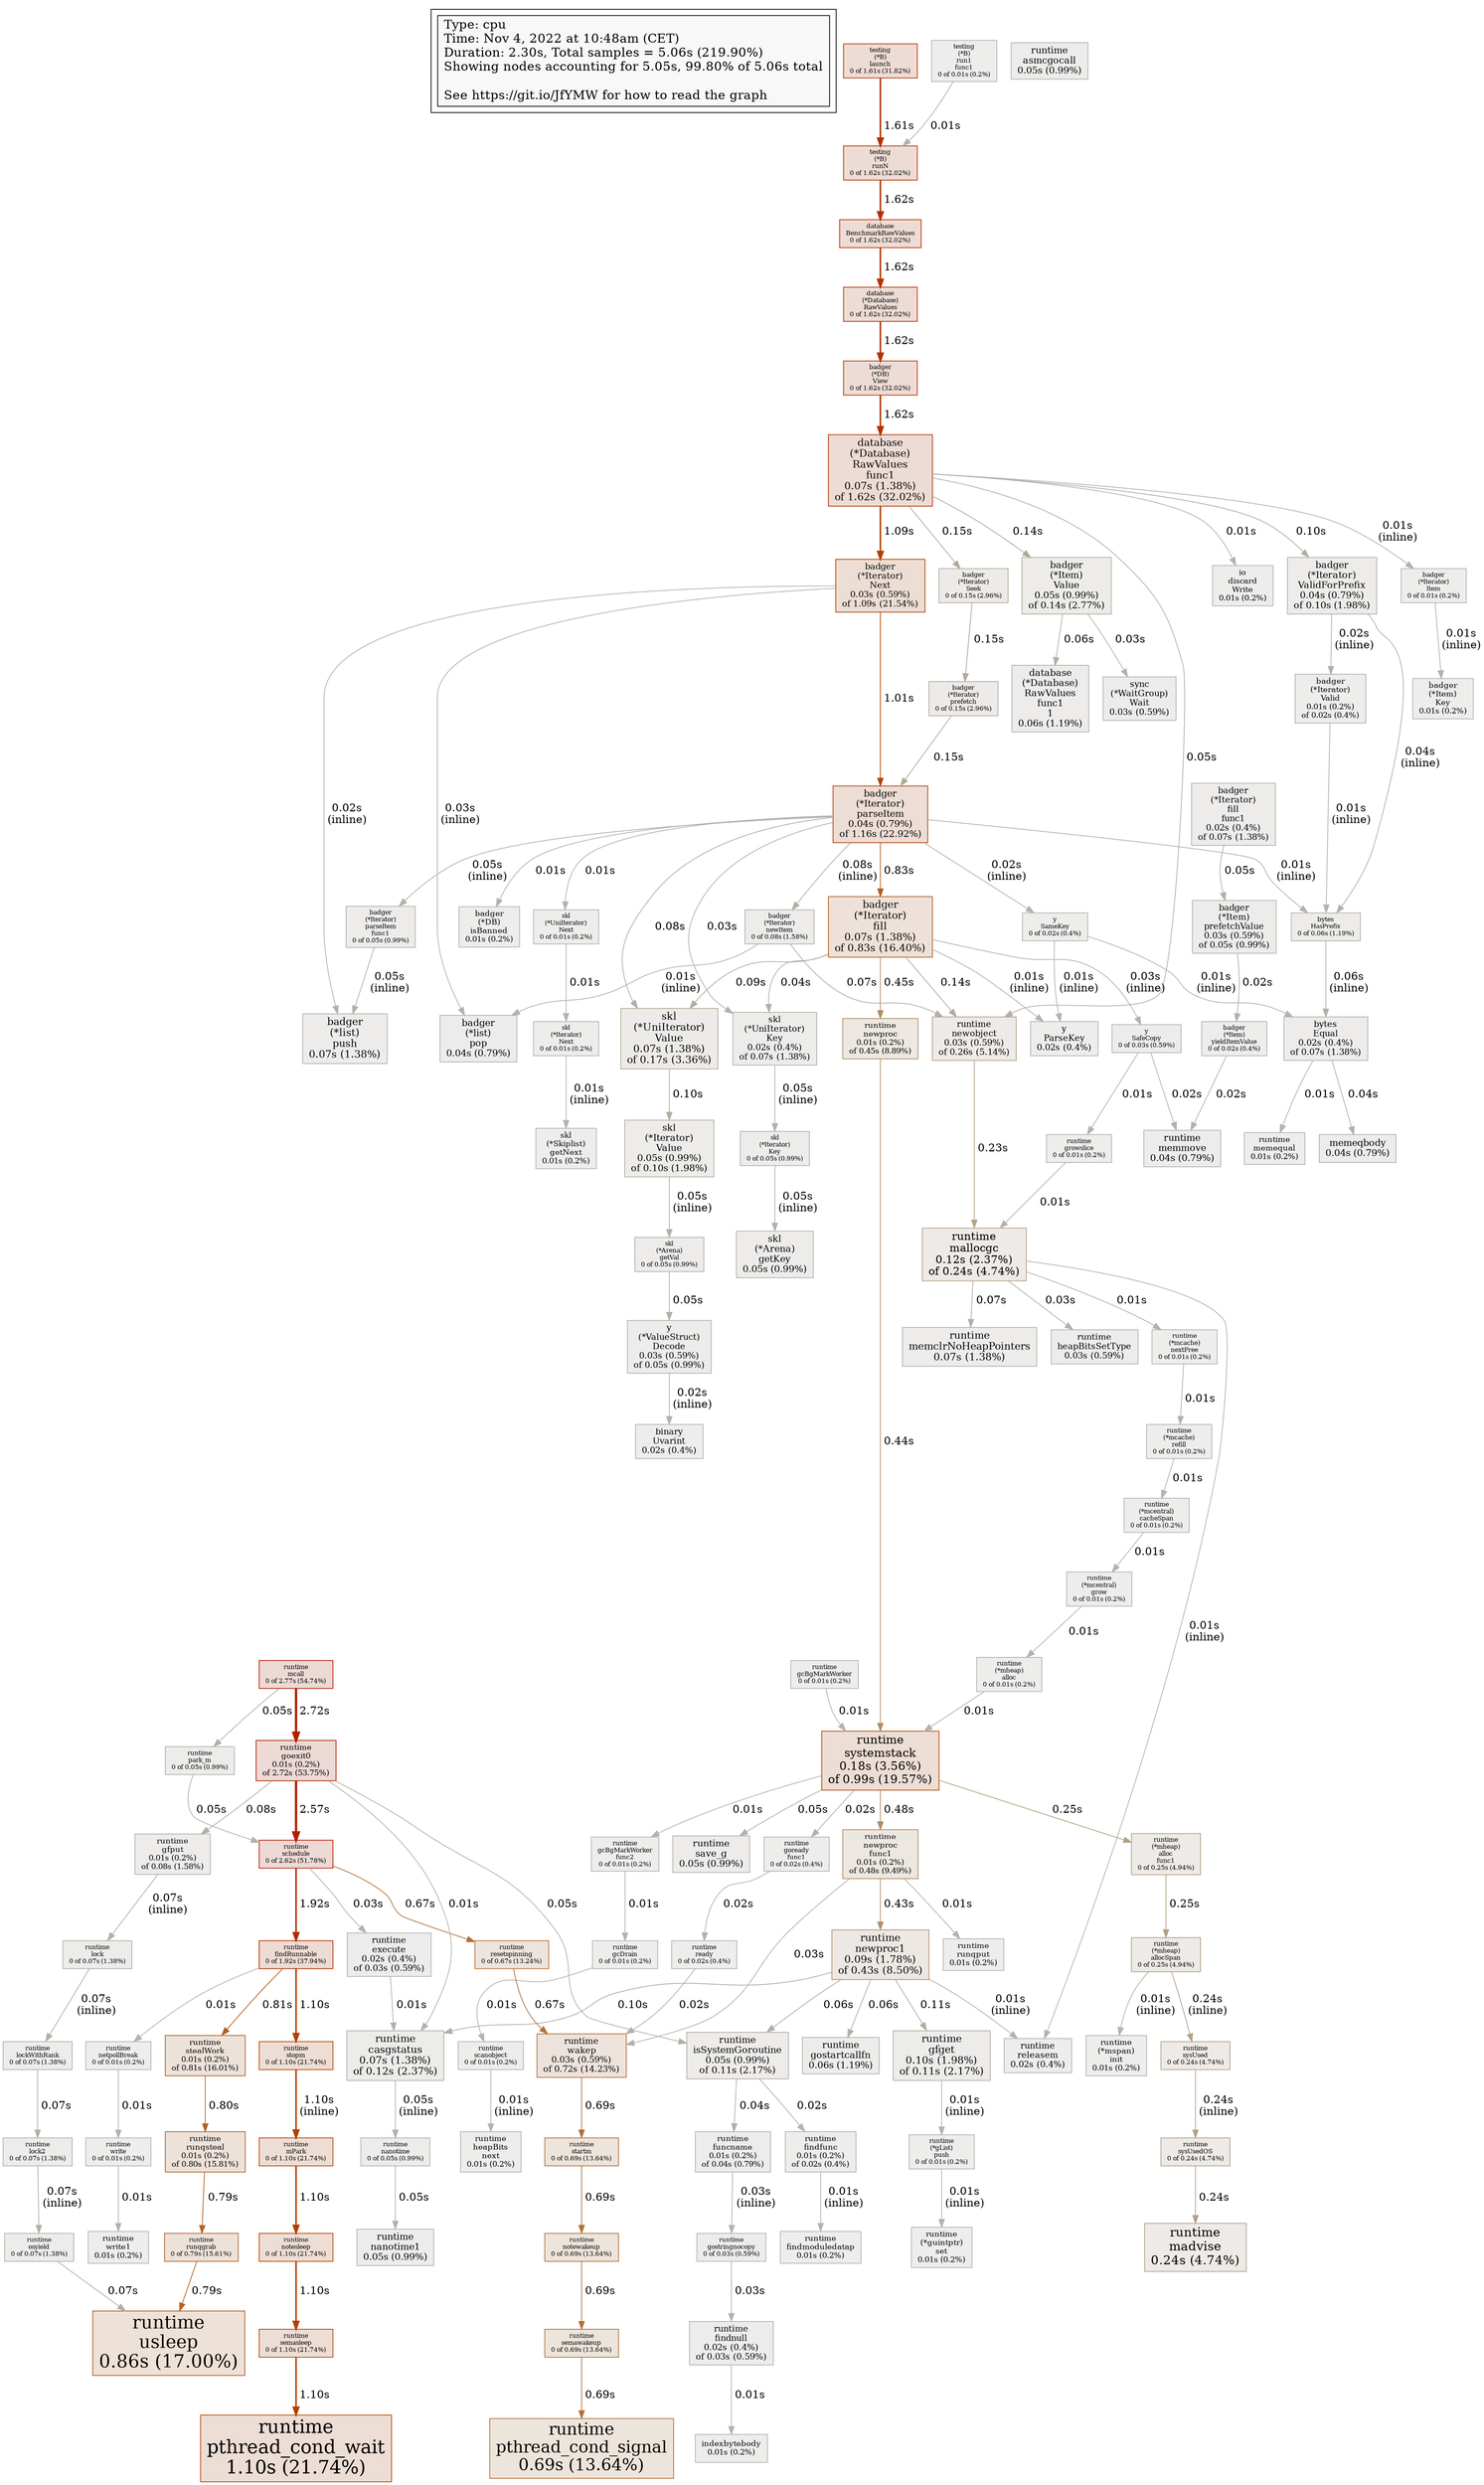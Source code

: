 digraph "unnamed" {
node [style=filled fillcolor="#f8f8f8"]
subgraph cluster_L { "Type: cpu" [shape=box fontsize=16 label="Type: cpu\lTime: Nov 4, 2022 at 10:48am (CET)\lDuration: 2.30s, Total samples = 5.06s (219.90%)\lShowing nodes accounting for 5.05s, 99.80% of 5.06s total\l\lSee https://git.io/JfYMW for how to read the graph\l"] }
N1 [label="runtime\nmcall\n0 of 2.77s (54.74%)" id="node1" fontsize=8 shape=box tooltip="runtime.mcall (2.77s)" color="#b21d00" fillcolor="#edd9d5"]
N2 [label="database\n(*Database)\nRawValues\nfunc1\n0.07s (1.38%)\nof 1.62s (32.02%)" id="node2" fontsize=13 shape=box tooltip="github.com/christophwitzko/flight-booking-service/pkg/database.(*Database).RawValues.func1 (1.62s)" color="#b23300" fillcolor="#eddcd5"]
N3 [label="runtime\nschedule\n0 of 2.62s (51.78%)" id="node3" fontsize=8 shape=box tooltip="runtime.schedule (2.62s)" color="#b21f00" fillcolor="#edd9d5"]
N4 [label="badger\n(*Iterator)\nparseItem\n0.04s (0.79%)\nof 1.16s (22.92%)" id="node4" fontsize=12 shape=box tooltip="github.com/dgraph-io/badger/v3.(*Iterator).parseItem (1.16s)" color="#b23f00" fillcolor="#edddd5"]
N5 [label="runtime\nsystemstack\n0.18s (3.56%)\nof 0.99s (19.57%)" id="node5" fontsize=15 shape=box tooltip="runtime.systemstack (0.99s)" color="#b24703" fillcolor="#edded5"]
N6 [label="runtime\npthread_cond_wait\n1.10s (21.74%)" id="node6" fontsize=24 shape=box tooltip="runtime.pthread_cond_wait (1.10s)" color="#b24100" fillcolor="#edded5"]
N7 [label="runtime\nusleep\n0.86s (17.00%)" id="node7" fontsize=23 shape=box tooltip="runtime.usleep (0.86s)" color="#b2591a" fillcolor="#ede1d8"]
N8 [label="runtime\nfindRunnable\n0 of 1.92s (37.94%)" id="node8" fontsize=8 shape=box tooltip="runtime.findRunnable (1.92s)" color="#b22d00" fillcolor="#eddbd5"]
N9 [label="badger\n(*Iterator)\nfill\n0.07s (1.38%)\nof 0.83s (16.40%)" id="node9" fontsize=13 shape=box tooltip="github.com/dgraph-io/badger/v3.(*Iterator).fill (0.83s)" color="#b25d20" fillcolor="#ede1d9"]
N10 [label="testing\n(*B)\nlaunch\n0 of 1.61s (31.82%)" id="node10" fontsize=8 shape=box tooltip="testing.(*B).launch (1.61s)" color="#b23300" fillcolor="#eddcd5"]
N11 [label="runtime\npthread_cond_signal\n0.69s (13.64%)" id="node11" fontsize=21 shape=box tooltip="runtime.pthread_cond_signal (0.69s)" color="#b26f38" fillcolor="#ede4dc"]
N12 [label="runtime\nnewproc1\n0.09s (1.78%)\nof 0.43s (8.50%)" id="node12" fontsize=13 shape=box tooltip="runtime.newproc1 (0.43s)" color="#b28e66" fillcolor="#ede8e3"]
N13 [label="runtime\ngoexit0\n0.01s (0.2%)\nof 2.72s (53.75%)" id="node13" fontsize=10 shape=box tooltip="runtime.goexit0 (2.72s)" color="#b21e00" fillcolor="#edd9d5"]
N14 [label="runtime\nmallocgc\n0.12s (2.37%)\nof 0.24s (4.74%)" id="node14" fontsize=14 shape=box tooltip="runtime.mallocgc (0.24s)" color="#b2a188" fillcolor="#edeae7"]
N15 [label="badger\n(*Iterator)\nNext\n0.03s (0.59%)\nof 1.09s (21.54%)" id="node15" fontsize=11 shape=box tooltip="github.com/dgraph-io/badger/v3.(*Iterator).Next (1.09s)" color="#b24100" fillcolor="#edded5"]
N16 [label="runtime\nnewobject\n0.03s (0.59%)\nof 0.26s (5.14%)" id="node16" fontsize=11 shape=box tooltip="runtime.newobject (0.26s)" color="#b29f84" fillcolor="#edeae7"]
N17 [label="runtime\nwakep\n0.03s (0.59%)\nof 0.72s (14.23%)" id="node17" fontsize=11 shape=box tooltip="runtime.wakep (0.72s)" color="#b26b33" fillcolor="#ede3dc"]
N18 [label="runtime\nmadvise\n0.24s (4.74%)" id="node18" fontsize=16 shape=box tooltip="runtime.madvise (0.24s)" color="#b2a188" fillcolor="#edeae7"]
N19 [label="skl\n(*UniIterator)\nValue\n0.07s (1.38%)\nof 0.17s (3.36%)" id="node19" fontsize=13 shape=box tooltip="github.com/dgraph-io/badger/v3/skl.(*UniIterator).Value (0.17s)" color="#b2a794" fillcolor="#edebe9"]
N20 [label="runtime\nisSystemGoroutine\n0.05s (0.99%)\nof 0.11s (2.17%)" id="node20" fontsize=12 shape=box tooltip="runtime.isSystemGoroutine (0.11s)" color="#b2ac9f" fillcolor="#edecea"]
N21 [label="runtime\nnewproc\nfunc1\n0.01s (0.2%)\nof 0.48s (9.49%)" id="node21" fontsize=10 shape=box tooltip="runtime.newproc.func1 (0.48s)" color="#b2885d" fillcolor="#ede7e1"]
N22 [label="runtime\ncasgstatus\n0.07s (1.38%)\nof 0.12s (2.37%)" id="node22" fontsize=13 shape=box tooltip="runtime.casgstatus (0.12s)" color="#b2ab9d" fillcolor="#edecea"]
N23 [label="badger\n(*Item)\nValue\n0.05s (0.99%)\nof 0.14s (2.77%)" id="node23" fontsize=12 shape=box tooltip="github.com/dgraph-io/badger/v3.(*Item).Value (0.14s)" color="#b2aa99" fillcolor="#edece9"]
N24 [label="badger\n(*list)\npush\n0.07s (1.38%)" id="node24" fontsize=13 shape=box tooltip="github.com/dgraph-io/badger/v3.(*list).push (0.07s)" color="#b2afa6" fillcolor="#edeceb"]
N25 [label="badger\n(*Iterator)\nValidForPrefix\n0.04s (0.79%)\nof 0.10s (1.98%)" id="node25" fontsize=12 shape=box tooltip="github.com/dgraph-io/badger/v3.(*Iterator).ValidForPrefix (0.10s)" color="#b2ada0" fillcolor="#edecea"]
N26 [label="bytes\nEqual\n0.02s (0.4%)\nof 0.07s (1.38%)" id="node26" fontsize=11 shape=box tooltip="bytes.Equal (0.07s)" color="#b2afa6" fillcolor="#edeceb"]
N27 [label="badger\n(*Iterator)\nfill\nfunc1\n0.02s (0.4%)\nof 0.07s (1.38%)" id="node27" fontsize=11 shape=box tooltip="github.com/dgraph-io/badger/v3.(*Iterator).fill.func1 (0.07s)" color="#b2afa6" fillcolor="#edeceb"]
N28 [label="skl\n(*Iterator)\nValue\n0.05s (0.99%)\nof 0.10s (1.98%)" id="node28" fontsize=12 shape=box tooltip="github.com/dgraph-io/badger/v3/skl.(*Iterator).Value (0.10s)" color="#b2ada0" fillcolor="#edecea"]
N29 [label="runtime\nasmcgocall\n0.05s (0.99%)" id="node29" fontsize=12 shape=box tooltip="runtime.asmcgocall (0.05s)" color="#b2b0a9" fillcolor="#edeceb"]
N30 [label="skl\n(*UniIterator)\nKey\n0.02s (0.4%)\nof 0.07s (1.38%)" id="node30" fontsize=11 shape=box tooltip="github.com/dgraph-io/badger/v3/skl.(*UniIterator).Key (0.07s)" color="#b2afa6" fillcolor="#edeceb"]
N31 [label="runtime\ngfget\n0.10s (1.98%)\nof 0.11s (2.17%)" id="node31" fontsize=13 shape=box tooltip="runtime.gfget (0.11s)" color="#b2ac9f" fillcolor="#edecea"]
N32 [label="runtime\nmemclrNoHeapPointers\n0.07s (1.38%)" id="node32" fontsize=13 shape=box tooltip="runtime.memclrNoHeapPointers (0.07s)" color="#b2afa6" fillcolor="#edeceb"]
N33 [label="database\n(*Database)\nRawValues\nfunc1\n1\n0.06s (1.19%)" id="node33" fontsize=12 shape=box tooltip="github.com/christophwitzko/flight-booking-service/pkg/database.(*Database).RawValues.func1.1 (0.06s)" color="#b2afa7" fillcolor="#edeceb"]
N34 [label="runtime\ngostartcallfn\n0.06s (1.19%)" id="node34" fontsize=12 shape=box tooltip="runtime.gostartcallfn (0.06s)" color="#b2afa7" fillcolor="#edeceb"]
N35 [label="runtime\nmemmove\n0.04s (0.79%)" id="node35" fontsize=12 shape=box tooltip="runtime.memmove (0.04s)" color="#b2b0ab" fillcolor="#edecec"]
N36 [label="badger\n(*list)\npop\n0.04s (0.79%)" id="node36" fontsize=12 shape=box tooltip="github.com/dgraph-io/badger/v3.(*list).pop (0.04s)" color="#b2b0ab" fillcolor="#edecec"]
N37 [label="skl\n(*Arena)\ngetKey\n0.05s (0.99%)" id="node37" fontsize=12 shape=box tooltip="github.com/dgraph-io/badger/v3/skl.(*Arena).getKey (0.05s)" color="#b2b0a9" fillcolor="#edeceb"]
N38 [label="runtime\nnanotime1\n0.05s (0.99%)" id="node38" fontsize=12 shape=box tooltip="runtime.nanotime1 (0.05s)" color="#b2b0a9" fillcolor="#edeceb"]
N39 [label="runtime\nsave_g\n0.05s (0.99%)" id="node39" fontsize=12 shape=box tooltip="runtime.save_g (0.05s)" color="#b2b0a9" fillcolor="#edeceb"]
N40 [label="testing\n(*B)\nrunN\n0 of 1.62s (32.02%)" id="node40" fontsize=8 shape=box tooltip="testing.(*B).runN (1.62s)" color="#b23300" fillcolor="#eddcd5"]
N41 [label="runtime\nstealWork\n0.01s (0.2%)\nof 0.81s (16.01%)" id="node41" fontsize=10 shape=box tooltip="runtime.stealWork (0.81s)" color="#b26023" fillcolor="#ede2da"]
N42 [label="runtime\nrunqsteal\n0.01s (0.2%)\nof 0.80s (15.81%)" id="node42" fontsize=10 shape=box tooltip="runtime.runqsteal (0.80s)" color="#b26125" fillcolor="#ede2da"]
N43 [label="memeqbody\n0.04s (0.79%)" id="node43" fontsize=12 shape=box tooltip="memeqbody (0.04s)" color="#b2b0ab" fillcolor="#edecec"]
N44 [label="runtime\nnewproc\n0.01s (0.2%)\nof 0.45s (8.89%)" id="node44" fontsize=10 shape=box tooltip="runtime.newproc (0.45s)" color="#b28c63" fillcolor="#ede8e2"]
N45 [label="badger\n(*Item)\nprefetchValue\n0.03s (0.59%)\nof 0.05s (0.99%)" id="node45" fontsize=11 shape=box tooltip="github.com/dgraph-io/badger/v3.(*Item).prefetchValue (0.05s)" color="#b2b0a9" fillcolor="#edeceb"]
N46 [label="y\n(*ValueStruct)\nDecode\n0.03s (0.59%)\nof 0.05s (0.99%)" id="node46" fontsize=11 shape=box tooltip="github.com/dgraph-io/badger/v3/y.(*ValueStruct).Decode (0.05s)" color="#b2b0a9" fillcolor="#edeceb"]
N47 [label="bytes\nHasPrefix\n0 of 0.06s (1.19%)" id="node47" fontsize=8 shape=box tooltip="bytes.HasPrefix (0.06s)" color="#b2afa7" fillcolor="#edeceb"]
N48 [label="runtime\n(*mheap)\nallocSpan\n0 of 0.25s (4.94%)" id="node48" fontsize=8 shape=box tooltip="runtime.(*mheap).allocSpan (0.25s)" color="#b2a086" fillcolor="#edeae7"]
N49 [label="y\nParseKey\n0.02s (0.4%)" id="node49" fontsize=11 shape=box tooltip="github.com/dgraph-io/badger/v3/y.ParseKey (0.02s)" color="#b2b1ae" fillcolor="#ededec"]
N50 [label="runtime\nheapBitsSetType\n0.03s (0.59%)" id="node50" fontsize=11 shape=box tooltip="runtime.heapBitsSetType (0.03s)" color="#b2b1ad" fillcolor="#edecec"]
N51 [label="runtime\nreleasem\n0.02s (0.4%)" id="node51" fontsize=11 shape=box tooltip="runtime.releasem (0.02s)" color="#b2b1ae" fillcolor="#ededec"]
N52 [label="sync\n(*WaitGroup)\nWait\n0.03s (0.59%)" id="node52" fontsize=11 shape=box tooltip="sync.(*WaitGroup).Wait (0.03s)" color="#b2b1ad" fillcolor="#edecec"]
N53 [label="runtime\ngfput\n0.01s (0.2%)\nof 0.08s (1.58%)" id="node53" fontsize=10 shape=box tooltip="runtime.gfput (0.08s)" color="#b2aea4" fillcolor="#edeceb"]
N54 [label="runtime\nexecute\n0.02s (0.4%)\nof 0.03s (0.59%)" id="node54" fontsize=11 shape=box tooltip="runtime.execute (0.03s)" color="#b2b1ad" fillcolor="#edecec"]
N55 [label="runtime\nfindnull\n0.02s (0.4%)\nof 0.03s (0.59%)" id="node55" fontsize=11 shape=box tooltip="runtime.findnull (0.03s)" color="#b2b1ad" fillcolor="#edecec"]
N56 [label="badger\n(*Iterator)\nnewItem\n0 of 0.08s (1.58%)" id="node56" fontsize=8 shape=box tooltip="github.com/dgraph-io/badger/v3.(*Iterator).newItem (0.08s)" color="#b2aea4" fillcolor="#edeceb"]
N57 [label="runtime\nfuncname\n0.01s (0.2%)\nof 0.04s (0.79%)" id="node57" fontsize=10 shape=box tooltip="runtime.funcname (0.04s)" color="#b2b0ab" fillcolor="#edecec"]
N58 [label="binary\nUvarint\n0.02s (0.4%)" id="node58" fontsize=11 shape=box tooltip="encoding/binary.Uvarint (0.02s)" color="#b2b1ae" fillcolor="#ededec"]
N59 [label="badger\n(*Iterator)\nValid\n0.01s (0.2%)\nof 0.02s (0.4%)" id="node59" fontsize=10 shape=box tooltip="github.com/dgraph-io/badger/v3.(*Iterator).Valid (0.02s)" color="#b2b1ae" fillcolor="#ededec"]
N60 [label="runtime\nfindfunc\n0.01s (0.2%)\nof 0.02s (0.4%)" id="node60" fontsize=10 shape=box tooltip="runtime.findfunc (0.02s)" color="#b2b1ae" fillcolor="#ededec"]
N61 [label="y\nSafeCopy\n0 of 0.03s (0.59%)" id="node61" fontsize=8 shape=box tooltip="github.com/dgraph-io/badger/v3/y.SafeCopy (0.03s)" color="#b2b1ad" fillcolor="#edecec"]
N62 [label="badger\n(*DB)\nisBanned\n0.01s (0.2%)" id="node62" fontsize=10 shape=box tooltip="github.com/dgraph-io/badger/v3.(*DB).isBanned (0.01s)" color="#b2b2b0" fillcolor="#ededec"]
N63 [label="badger\n(*Item)\nKey\n0.01s (0.2%)" id="node63" fontsize=10 shape=box tooltip="github.com/dgraph-io/badger/v3.(*Item).Key (0.01s)" color="#b2b2b0" fillcolor="#ededec"]
N64 [label="skl\n(*Skiplist)\ngetNext\n0.01s (0.2%)" id="node64" fontsize=10 shape=box tooltip="github.com/dgraph-io/badger/v3/skl.(*Skiplist).getNext (0.01s)" color="#b2b2b0" fillcolor="#ededec"]
N65 [label="y\nSameKey\n0 of 0.02s (0.4%)" id="node65" fontsize=8 shape=box tooltip="github.com/dgraph-io/badger/v3/y.SameKey (0.02s)" color="#b2b1ae" fillcolor="#ededec"]
N66 [label="indexbytebody\n0.01s (0.2%)" id="node66" fontsize=10 shape=box tooltip="indexbytebody (0.01s)" color="#b2b2b0" fillcolor="#ededec"]
N67 [label="io\ndiscard\nWrite\n0.01s (0.2%)" id="node67" fontsize=10 shape=box tooltip="io.discard.Write (0.01s)" color="#b2b2b0" fillcolor="#ededec"]
N68 [label="runtime\n(*guintptr)\nset\n0.01s (0.2%)" id="node68" fontsize=10 shape=box tooltip="runtime.(*guintptr).set (0.01s)" color="#b2b2b0" fillcolor="#ededec"]
N69 [label="runtime\n(*mspan)\ninit\n0.01s (0.2%)" id="node69" fontsize=10 shape=box tooltip="runtime.(*mspan).init (0.01s)" color="#b2b2b0" fillcolor="#ededec"]
N70 [label="runtime\nfindmoduledatap\n0.01s (0.2%)" id="node70" fontsize=10 shape=box tooltip="runtime.findmoduledatap (0.01s)" color="#b2b2b0" fillcolor="#ededec"]
N71 [label="runtime\nheapBits\nnext\n0.01s (0.2%)" id="node71" fontsize=10 shape=box tooltip="runtime.heapBits.next (0.01s)" color="#b2b2b0" fillcolor="#ededec"]
N72 [label="runtime\nmemequal\n0.01s (0.2%)" id="node72" fontsize=10 shape=box tooltip="runtime.memequal (0.01s)" color="#b2b2b0" fillcolor="#ededec"]
N73 [label="runtime\nrunqput\n0.01s (0.2%)" id="node73" fontsize=10 shape=box tooltip="runtime.runqput (0.01s)" color="#b2b2b0" fillcolor="#ededec"]
N74 [label="runtime\nwrite1\n0.01s (0.2%)" id="node74" fontsize=10 shape=box tooltip="runtime.write1 (0.01s)" color="#b2b2b0" fillcolor="#ededec"]
N75 [label="runtime\ngcBgMarkWorker\n0 of 0.01s (0.2%)" id="node75" fontsize=8 shape=box tooltip="runtime.gcBgMarkWorker (0.01s)" color="#b2b2b0" fillcolor="#ededec"]
N76 [label="testing\n(*B)\nrun1\nfunc1\n0 of 0.01s (0.2%)" id="node76" fontsize=8 shape=box tooltip="testing.(*B).run1.func1 (0.01s)" color="#b2b2b0" fillcolor="#ededec"]
N77 [label="database\n(*Database)\nRawValues\n0 of 1.62s (32.02%)" id="node77" fontsize=8 shape=box tooltip="github.com/christophwitzko/flight-booking-service/pkg/database.(*Database).RawValues (1.62s)" color="#b23300" fillcolor="#eddcd5"]
N78 [label="database\nBenchmarkRawValues\n0 of 1.62s (32.02%)" id="node78" fontsize=8 shape=box tooltip="github.com/christophwitzko/flight-booking-service/pkg/database.BenchmarkRawValues (1.62s)" color="#b23300" fillcolor="#eddcd5"]
N79 [label="badger\n(*DB)\nView\n0 of 1.62s (32.02%)" id="node79" fontsize=8 shape=box tooltip="github.com/dgraph-io/badger/v3.(*DB).View (1.62s)" color="#b23300" fillcolor="#eddcd5"]
N80 [label="badger\n(*Item)\nyieldItemValue\n0 of 0.02s (0.4%)" id="node80" fontsize=8 shape=box tooltip="github.com/dgraph-io/badger/v3.(*Item).yieldItemValue (0.02s)" color="#b2b1ae" fillcolor="#ededec"]
N81 [label="badger\n(*Iterator)\nItem\n0 of 0.01s (0.2%)" id="node81" fontsize=8 shape=box tooltip="github.com/dgraph-io/badger/v3.(*Iterator).Item (0.01s)" color="#b2b2b0" fillcolor="#ededec"]
N82 [label="badger\n(*Iterator)\nSeek\n0 of 0.15s (2.96%)" id="node82" fontsize=8 shape=box tooltip="github.com/dgraph-io/badger/v3.(*Iterator).Seek (0.15s)" color="#b2a998" fillcolor="#edebe9"]
N83 [label="badger\n(*Iterator)\nparseItem\nfunc1\n0 of 0.05s (0.99%)" id="node83" fontsize=8 shape=box tooltip="github.com/dgraph-io/badger/v3.(*Iterator).parseItem.func1 (0.05s)" color="#b2b0a9" fillcolor="#edeceb"]
N84 [label="badger\n(*Iterator)\nprefetch\n0 of 0.15s (2.96%)" id="node84" fontsize=8 shape=box tooltip="github.com/dgraph-io/badger/v3.(*Iterator).prefetch (0.15s)" color="#b2a998" fillcolor="#edebe9"]
N85 [label="skl\n(*Arena)\ngetVal\n0 of 0.05s (0.99%)" id="node85" fontsize=8 shape=box tooltip="github.com/dgraph-io/badger/v3/skl.(*Arena).getVal (0.05s)" color="#b2b0a9" fillcolor="#edeceb"]
N86 [label="skl\n(*Iterator)\nKey\n0 of 0.05s (0.99%)" id="node86" fontsize=8 shape=box tooltip="github.com/dgraph-io/badger/v3/skl.(*Iterator).Key (0.05s)" color="#b2b0a9" fillcolor="#edeceb"]
N87 [label="skl\n(*Iterator)\nNext\n0 of 0.01s (0.2%)" id="node87" fontsize=8 shape=box tooltip="github.com/dgraph-io/badger/v3/skl.(*Iterator).Next (0.01s)" color="#b2b2b0" fillcolor="#ededec"]
N88 [label="skl\n(*UniIterator)\nNext\n0 of 0.01s (0.2%)" id="node88" fontsize=8 shape=box tooltip="github.com/dgraph-io/badger/v3/skl.(*UniIterator).Next (0.01s)" color="#b2b2b0" fillcolor="#ededec"]
N89 [label="runtime\n(*gList)\npush\n0 of 0.01s (0.2%)" id="node89" fontsize=8 shape=box tooltip="runtime.(*gList).push (0.01s)" color="#b2b2b0" fillcolor="#ededec"]
N90 [label="runtime\n(*mcache)\nnextFree\n0 of 0.01s (0.2%)" id="node90" fontsize=8 shape=box tooltip="runtime.(*mcache).nextFree (0.01s)" color="#b2b2b0" fillcolor="#ededec"]
N91 [label="runtime\n(*mcache)\nrefill\n0 of 0.01s (0.2%)" id="node91" fontsize=8 shape=box tooltip="runtime.(*mcache).refill (0.01s)" color="#b2b2b0" fillcolor="#ededec"]
N92 [label="runtime\n(*mcentral)\ncacheSpan\n0 of 0.01s (0.2%)" id="node92" fontsize=8 shape=box tooltip="runtime.(*mcentral).cacheSpan (0.01s)" color="#b2b2b0" fillcolor="#ededec"]
N93 [label="runtime\n(*mcentral)\ngrow\n0 of 0.01s (0.2%)" id="node93" fontsize=8 shape=box tooltip="runtime.(*mcentral).grow (0.01s)" color="#b2b2b0" fillcolor="#ededec"]
N94 [label="runtime\n(*mheap)\nalloc\n0 of 0.01s (0.2%)" id="node94" fontsize=8 shape=box tooltip="runtime.(*mheap).alloc (0.01s)" color="#b2b2b0" fillcolor="#ededec"]
N95 [label="runtime\n(*mheap)\nalloc\nfunc1\n0 of 0.25s (4.94%)" id="node95" fontsize=8 shape=box tooltip="runtime.(*mheap).alloc.func1 (0.25s)" color="#b2a086" fillcolor="#edeae7"]
N96 [label="runtime\ngcBgMarkWorker\nfunc2\n0 of 0.01s (0.2%)" id="node96" fontsize=8 shape=box tooltip="runtime.gcBgMarkWorker.func2 (0.01s)" color="#b2b2b0" fillcolor="#ededec"]
N97 [label="runtime\ngcDrain\n0 of 0.01s (0.2%)" id="node97" fontsize=8 shape=box tooltip="runtime.gcDrain (0.01s)" color="#b2b2b0" fillcolor="#ededec"]
N98 [label="runtime\ngoready\nfunc1\n0 of 0.02s (0.4%)" id="node98" fontsize=8 shape=box tooltip="runtime.goready.func1 (0.02s)" color="#b2b1ae" fillcolor="#ededec"]
N99 [label="runtime\ngostringnocopy\n0 of 0.03s (0.59%)" id="node99" fontsize=8 shape=box tooltip="runtime.gostringnocopy (0.03s)" color="#b2b1ad" fillcolor="#edecec"]
N100 [label="runtime\ngrowslice\n0 of 0.01s (0.2%)" id="node100" fontsize=8 shape=box tooltip="runtime.growslice (0.01s)" color="#b2b2b0" fillcolor="#ededec"]
N101 [label="runtime\nlock\n0 of 0.07s (1.38%)" id="node101" fontsize=8 shape=box tooltip="runtime.lock (0.07s)" color="#b2afa6" fillcolor="#edeceb"]
N102 [label="runtime\nlock2\n0 of 0.07s (1.38%)" id="node102" fontsize=8 shape=box tooltip="runtime.lock2 (0.07s)" color="#b2afa6" fillcolor="#edeceb"]
N103 [label="runtime\nlockWithRank\n0 of 0.07s (1.38%)" id="node103" fontsize=8 shape=box tooltip="runtime.lockWithRank (0.07s)" color="#b2afa6" fillcolor="#edeceb"]
N104 [label="runtime\nmPark\n0 of 1.10s (21.74%)" id="node104" fontsize=8 shape=box tooltip="runtime.mPark (1.10s)" color="#b24100" fillcolor="#edded5"]
N105 [label="runtime\nnanotime\n0 of 0.05s (0.99%)" id="node105" fontsize=8 shape=box tooltip="runtime.nanotime (0.05s)" color="#b2b0a9" fillcolor="#edeceb"]
N106 [label="runtime\nnetpollBreak\n0 of 0.01s (0.2%)" id="node106" fontsize=8 shape=box tooltip="runtime.netpollBreak (0.01s)" color="#b2b2b0" fillcolor="#ededec"]
N107 [label="runtime\nnotesleep\n0 of 1.10s (21.74%)" id="node107" fontsize=8 shape=box tooltip="runtime.notesleep (1.10s)" color="#b24100" fillcolor="#edded5"]
N108 [label="runtime\nnotewakeup\n0 of 0.69s (13.64%)" id="node108" fontsize=8 shape=box tooltip="runtime.notewakeup (0.69s)" color="#b26f38" fillcolor="#ede4dc"]
N109 [label="runtime\nosyield\n0 of 0.07s (1.38%)" id="node109" fontsize=8 shape=box tooltip="runtime.osyield (0.07s)" color="#b2afa6" fillcolor="#edeceb"]
N110 [label="runtime\npark_m\n0 of 0.05s (0.99%)" id="node110" fontsize=8 shape=box tooltip="runtime.park_m (0.05s)" color="#b2b0a9" fillcolor="#edeceb"]
N111 [label="runtime\nready\n0 of 0.02s (0.4%)" id="node111" fontsize=8 shape=box tooltip="runtime.ready (0.02s)" color="#b2b1ae" fillcolor="#ededec"]
N112 [label="runtime\nresetspinning\n0 of 0.67s (13.24%)" id="node112" fontsize=8 shape=box tooltip="runtime.resetspinning (0.67s)" color="#b2723c" fillcolor="#ede4dd"]
N113 [label="runtime\nrunqgrab\n0 of 0.79s (15.61%)" id="node113" fontsize=8 shape=box tooltip="runtime.runqgrab (0.79s)" color="#b26227" fillcolor="#ede2da"]
N114 [label="runtime\nscanobject\n0 of 0.01s (0.2%)" id="node114" fontsize=8 shape=box tooltip="runtime.scanobject (0.01s)" color="#b2b2b0" fillcolor="#ededec"]
N115 [label="runtime\nsemasleep\n0 of 1.10s (21.74%)" id="node115" fontsize=8 shape=box tooltip="runtime.semasleep (1.10s)" color="#b24100" fillcolor="#edded5"]
N116 [label="runtime\nsemawakeup\n0 of 0.69s (13.64%)" id="node116" fontsize=8 shape=box tooltip="runtime.semawakeup (0.69s)" color="#b26f38" fillcolor="#ede4dc"]
N117 [label="runtime\nstartm\n0 of 0.69s (13.64%)" id="node117" fontsize=8 shape=box tooltip="runtime.startm (0.69s)" color="#b26f38" fillcolor="#ede4dc"]
N118 [label="runtime\nstopm\n0 of 1.10s (21.74%)" id="node118" fontsize=8 shape=box tooltip="runtime.stopm (1.10s)" color="#b24100" fillcolor="#edded5"]
N119 [label="runtime\nsysUsed\n0 of 0.24s (4.74%)" id="node119" fontsize=8 shape=box tooltip="runtime.sysUsed (0.24s)" color="#b2a188" fillcolor="#edeae7"]
N120 [label="runtime\nsysUsedOS\n0 of 0.24s (4.74%)" id="node120" fontsize=8 shape=box tooltip="runtime.sysUsedOS (0.24s)" color="#b2a188" fillcolor="#edeae7"]
N121 [label="runtime\nwrite\n0 of 0.01s (0.2%)" id="node121" fontsize=8 shape=box tooltip="runtime.write (0.01s)" color="#b2b2b0" fillcolor="#ededec"]
N1 -> N13 [label=" 2.72s" weight=54 penwidth=3 color="#b21e00" tooltip="runtime.mcall -> runtime.goexit0 (2.72s)" labeltooltip="runtime.mcall -> runtime.goexit0 (2.72s)"]
N13 -> N3 [label=" 2.57s" weight=51 penwidth=3 color="#b22000" tooltip="runtime.goexit0 -> runtime.schedule (2.57s)" labeltooltip="runtime.goexit0 -> runtime.schedule (2.57s)"]
N3 -> N8 [label=" 1.92s" weight=38 penwidth=2 color="#b22d00" tooltip="runtime.schedule -> runtime.findRunnable (1.92s)" labeltooltip="runtime.schedule -> runtime.findRunnable (1.92s)"]
N77 -> N79 [label=" 1.62s" weight=33 penwidth=2 color="#b23300" tooltip="github.com/christophwitzko/flight-booking-service/pkg/database.(*Database).RawValues -> github.com/dgraph-io/badger/v3.(*DB).View (1.62s)" labeltooltip="github.com/christophwitzko/flight-booking-service/pkg/database.(*Database).RawValues -> github.com/dgraph-io/badger/v3.(*DB).View (1.62s)"]
N78 -> N77 [label=" 1.62s" weight=33 penwidth=2 color="#b23300" tooltip="github.com/christophwitzko/flight-booking-service/pkg/database.BenchmarkRawValues -> github.com/christophwitzko/flight-booking-service/pkg/database.(*Database).RawValues (1.62s)" labeltooltip="github.com/christophwitzko/flight-booking-service/pkg/database.BenchmarkRawValues -> github.com/christophwitzko/flight-booking-service/pkg/database.(*Database).RawValues (1.62s)"]
N79 -> N2 [label=" 1.62s" weight=33 penwidth=2 color="#b23300" tooltip="github.com/dgraph-io/badger/v3.(*DB).View -> github.com/christophwitzko/flight-booking-service/pkg/database.(*Database).RawValues.func1 (1.62s)" labeltooltip="github.com/dgraph-io/badger/v3.(*DB).View -> github.com/christophwitzko/flight-booking-service/pkg/database.(*Database).RawValues.func1 (1.62s)"]
N40 -> N78 [label=" 1.62s" weight=33 penwidth=2 color="#b23300" tooltip="testing.(*B).runN -> github.com/christophwitzko/flight-booking-service/pkg/database.BenchmarkRawValues (1.62s)" labeltooltip="testing.(*B).runN -> github.com/christophwitzko/flight-booking-service/pkg/database.BenchmarkRawValues (1.62s)"]
N10 -> N40 [label=" 1.61s" weight=32 penwidth=2 color="#b23300" tooltip="testing.(*B).launch -> testing.(*B).runN (1.61s)" labeltooltip="testing.(*B).launch -> testing.(*B).runN (1.61s)"]
N8 -> N118 [label=" 1.10s" weight=22 penwidth=2 color="#b24100" tooltip="runtime.findRunnable -> runtime.stopm (1.10s)" labeltooltip="runtime.findRunnable -> runtime.stopm (1.10s)"]
N104 -> N107 [label=" 1.10s" weight=22 penwidth=2 color="#b24100" tooltip="runtime.mPark -> runtime.notesleep (1.10s)" labeltooltip="runtime.mPark -> runtime.notesleep (1.10s)"]
N107 -> N115 [label=" 1.10s" weight=22 penwidth=2 color="#b24100" tooltip="runtime.notesleep -> runtime.semasleep (1.10s)" labeltooltip="runtime.notesleep -> runtime.semasleep (1.10s)"]
N115 -> N6 [label=" 1.10s" weight=22 penwidth=2 color="#b24100" tooltip="runtime.semasleep -> runtime.pthread_cond_wait (1.10s)" labeltooltip="runtime.semasleep -> runtime.pthread_cond_wait (1.10s)"]
N118 -> N104 [label=" 1.10s\n (inline)" weight=22 penwidth=2 color="#b24100" tooltip="runtime.stopm -> runtime.mPark (1.10s)" labeltooltip="runtime.stopm -> runtime.mPark (1.10s)"]
N2 -> N15 [label=" 1.09s" weight=22 penwidth=2 color="#b24100" tooltip="github.com/christophwitzko/flight-booking-service/pkg/database.(*Database).RawValues.func1 -> github.com/dgraph-io/badger/v3.(*Iterator).Next (1.09s)" labeltooltip="github.com/christophwitzko/flight-booking-service/pkg/database.(*Database).RawValues.func1 -> github.com/dgraph-io/badger/v3.(*Iterator).Next (1.09s)"]
N15 -> N4 [label=" 1.01s" weight=20 color="#b24400" tooltip="github.com/dgraph-io/badger/v3.(*Iterator).Next -> github.com/dgraph-io/badger/v3.(*Iterator).parseItem (1.01s)" labeltooltip="github.com/dgraph-io/badger/v3.(*Iterator).Next -> github.com/dgraph-io/badger/v3.(*Iterator).parseItem (1.01s)"]
N4 -> N9 [label=" 0.83s" weight=17 color="#b25d20" tooltip="github.com/dgraph-io/badger/v3.(*Iterator).parseItem -> github.com/dgraph-io/badger/v3.(*Iterator).fill (0.83s)" labeltooltip="github.com/dgraph-io/badger/v3.(*Iterator).parseItem -> github.com/dgraph-io/badger/v3.(*Iterator).fill (0.83s)"]
N8 -> N41 [label=" 0.81s" weight=17 color="#b26023" tooltip="runtime.findRunnable -> runtime.stealWork (0.81s)" labeltooltip="runtime.findRunnable -> runtime.stealWork (0.81s)"]
N41 -> N42 [label=" 0.80s" weight=16 color="#b26125" tooltip="runtime.stealWork -> runtime.runqsteal (0.80s)" labeltooltip="runtime.stealWork -> runtime.runqsteal (0.80s)"]
N113 -> N7 [label=" 0.79s" weight=16 color="#b26227" tooltip="runtime.runqgrab -> runtime.usleep (0.79s)" labeltooltip="runtime.runqgrab -> runtime.usleep (0.79s)"]
N42 -> N113 [label=" 0.79s" weight=16 color="#b26227" tooltip="runtime.runqsteal -> runtime.runqgrab (0.79s)" labeltooltip="runtime.runqsteal -> runtime.runqgrab (0.79s)"]
N108 -> N116 [label=" 0.69s" weight=14 color="#b26f38" tooltip="runtime.notewakeup -> runtime.semawakeup (0.69s)" labeltooltip="runtime.notewakeup -> runtime.semawakeup (0.69s)"]
N116 -> N11 [label=" 0.69s" weight=14 color="#b26f38" tooltip="runtime.semawakeup -> runtime.pthread_cond_signal (0.69s)" labeltooltip="runtime.semawakeup -> runtime.pthread_cond_signal (0.69s)"]
N117 -> N108 [label=" 0.69s" weight=14 color="#b26f38" tooltip="runtime.startm -> runtime.notewakeup (0.69s)" labeltooltip="runtime.startm -> runtime.notewakeup (0.69s)"]
N17 -> N117 [label=" 0.69s" weight=14 color="#b26f38" tooltip="runtime.wakep -> runtime.startm (0.69s)" labeltooltip="runtime.wakep -> runtime.startm (0.69s)"]
N112 -> N17 [label=" 0.67s" weight=14 color="#b2723c" tooltip="runtime.resetspinning -> runtime.wakep (0.67s)" labeltooltip="runtime.resetspinning -> runtime.wakep (0.67s)"]
N3 -> N112 [label=" 0.67s" weight=14 color="#b2723c" tooltip="runtime.schedule -> runtime.resetspinning (0.67s)" labeltooltip="runtime.schedule -> runtime.resetspinning (0.67s)"]
N5 -> N21 [label=" 0.48s" weight=10 color="#b2885d" tooltip="runtime.systemstack -> runtime.newproc.func1 (0.48s)" labeltooltip="runtime.systemstack -> runtime.newproc.func1 (0.48s)"]
N9 -> N44 [label=" 0.45s" weight=9 color="#b28c63" tooltip="github.com/dgraph-io/badger/v3.(*Iterator).fill -> runtime.newproc (0.45s)" labeltooltip="github.com/dgraph-io/badger/v3.(*Iterator).fill -> runtime.newproc (0.45s)"]
N44 -> N5 [label=" 0.44s" weight=9 color="#b28d64" tooltip="runtime.newproc -> runtime.systemstack (0.44s)" labeltooltip="runtime.newproc -> runtime.systemstack (0.44s)"]
N21 -> N12 [label=" 0.43s" weight=9 color="#b28e66" tooltip="runtime.newproc.func1 -> runtime.newproc1 (0.43s)" labeltooltip="runtime.newproc.func1 -> runtime.newproc1 (0.43s)"]
N95 -> N48 [label=" 0.25s" weight=5 color="#b2a086" tooltip="runtime.(*mheap).alloc.func1 -> runtime.(*mheap).allocSpan (0.25s)" labeltooltip="runtime.(*mheap).alloc.func1 -> runtime.(*mheap).allocSpan (0.25s)"]
N5 -> N95 [label=" 0.25s" weight=5 color="#b2a086" tooltip="runtime.systemstack -> runtime.(*mheap).alloc.func1 (0.25s)" labeltooltip="runtime.systemstack -> runtime.(*mheap).alloc.func1 (0.25s)"]
N48 -> N119 [label=" 0.24s\n (inline)" weight=5 color="#b2a188" tooltip="runtime.(*mheap).allocSpan -> runtime.sysUsed (0.24s)" labeltooltip="runtime.(*mheap).allocSpan -> runtime.sysUsed (0.24s)"]
N119 -> N120 [label=" 0.24s\n (inline)" weight=5 color="#b2a188" tooltip="runtime.sysUsed -> runtime.sysUsedOS (0.24s)" labeltooltip="runtime.sysUsed -> runtime.sysUsedOS (0.24s)"]
N120 -> N18 [label=" 0.24s" weight=5 color="#b2a188" tooltip="runtime.sysUsedOS -> runtime.madvise (0.24s)" labeltooltip="runtime.sysUsedOS -> runtime.madvise (0.24s)"]
N16 -> N14 [label=" 0.23s" weight=5 color="#b2a289" tooltip="runtime.newobject -> runtime.mallocgc (0.23s)" labeltooltip="runtime.newobject -> runtime.mallocgc (0.23s)"]
N2 -> N82 [label=" 0.15s" weight=3 color="#b2a998" tooltip="github.com/christophwitzko/flight-booking-service/pkg/database.(*Database).RawValues.func1 -> github.com/dgraph-io/badger/v3.(*Iterator).Seek (0.15s)" labeltooltip="github.com/christophwitzko/flight-booking-service/pkg/database.(*Database).RawValues.func1 -> github.com/dgraph-io/badger/v3.(*Iterator).Seek (0.15s)"]
N82 -> N84 [label=" 0.15s" weight=3 color="#b2a998" tooltip="github.com/dgraph-io/badger/v3.(*Iterator).Seek -> github.com/dgraph-io/badger/v3.(*Iterator).prefetch (0.15s)" labeltooltip="github.com/dgraph-io/badger/v3.(*Iterator).Seek -> github.com/dgraph-io/badger/v3.(*Iterator).prefetch (0.15s)"]
N84 -> N4 [label=" 0.15s" weight=3 color="#b2a998" tooltip="github.com/dgraph-io/badger/v3.(*Iterator).prefetch -> github.com/dgraph-io/badger/v3.(*Iterator).parseItem (0.15s)" labeltooltip="github.com/dgraph-io/badger/v3.(*Iterator).prefetch -> github.com/dgraph-io/badger/v3.(*Iterator).parseItem (0.15s)"]
N2 -> N23 [label=" 0.14s" weight=3 color="#b2aa99" tooltip="github.com/christophwitzko/flight-booking-service/pkg/database.(*Database).RawValues.func1 -> github.com/dgraph-io/badger/v3.(*Item).Value (0.14s)" labeltooltip="github.com/christophwitzko/flight-booking-service/pkg/database.(*Database).RawValues.func1 -> github.com/dgraph-io/badger/v3.(*Item).Value (0.14s)"]
N9 -> N16 [label=" 0.14s" weight=3 color="#b2aa99" tooltip="github.com/dgraph-io/badger/v3.(*Iterator).fill -> runtime.newobject (0.14s)" labeltooltip="github.com/dgraph-io/badger/v3.(*Iterator).fill -> runtime.newobject (0.14s)"]
N12 -> N31 [label=" 0.11s" weight=3 color="#b2ac9f" tooltip="runtime.newproc1 -> runtime.gfget (0.11s)" labeltooltip="runtime.newproc1 -> runtime.gfget (0.11s)"]
N2 -> N25 [label=" 0.10s" weight=2 color="#b2ada0" tooltip="github.com/christophwitzko/flight-booking-service/pkg/database.(*Database).RawValues.func1 -> github.com/dgraph-io/badger/v3.(*Iterator).ValidForPrefix (0.10s)" labeltooltip="github.com/christophwitzko/flight-booking-service/pkg/database.(*Database).RawValues.func1 -> github.com/dgraph-io/badger/v3.(*Iterator).ValidForPrefix (0.10s)"]
N19 -> N28 [label=" 0.10s" weight=2 color="#b2ada0" tooltip="github.com/dgraph-io/badger/v3/skl.(*UniIterator).Value -> github.com/dgraph-io/badger/v3/skl.(*Iterator).Value (0.10s)" labeltooltip="github.com/dgraph-io/badger/v3/skl.(*UniIterator).Value -> github.com/dgraph-io/badger/v3/skl.(*Iterator).Value (0.10s)"]
N12 -> N22 [label=" 0.10s" weight=2 color="#b2ada0" tooltip="runtime.newproc1 -> runtime.casgstatus (0.10s)" labeltooltip="runtime.newproc1 -> runtime.casgstatus (0.10s)"]
N9 -> N19 [label=" 0.09s" weight=2 color="#b2ada2" tooltip="github.com/dgraph-io/badger/v3.(*Iterator).fill -> github.com/dgraph-io/badger/v3/skl.(*UniIterator).Value (0.09s)" labeltooltip="github.com/dgraph-io/badger/v3.(*Iterator).fill -> github.com/dgraph-io/badger/v3/skl.(*UniIterator).Value (0.09s)"]
N4 -> N56 [label=" 0.08s\n (inline)" weight=2 color="#b2aea4" tooltip="github.com/dgraph-io/badger/v3.(*Iterator).parseItem -> github.com/dgraph-io/badger/v3.(*Iterator).newItem (0.08s)" labeltooltip="github.com/dgraph-io/badger/v3.(*Iterator).parseItem -> github.com/dgraph-io/badger/v3.(*Iterator).newItem (0.08s)"]
N4 -> N19 [label=" 0.08s" weight=2 color="#b2aea4" tooltip="github.com/dgraph-io/badger/v3.(*Iterator).parseItem -> github.com/dgraph-io/badger/v3/skl.(*UniIterator).Value (0.08s)" labeltooltip="github.com/dgraph-io/badger/v3.(*Iterator).parseItem -> github.com/dgraph-io/badger/v3/skl.(*UniIterator).Value (0.08s)"]
N13 -> N53 [label=" 0.08s" weight=2 color="#b2aea4" tooltip="runtime.goexit0 -> runtime.gfput (0.08s)" labeltooltip="runtime.goexit0 -> runtime.gfput (0.08s)"]
N56 -> N16 [label=" 0.07s" weight=2 color="#b2afa6" tooltip="github.com/dgraph-io/badger/v3.(*Iterator).newItem -> runtime.newobject (0.07s)" labeltooltip="github.com/dgraph-io/badger/v3.(*Iterator).newItem -> runtime.newobject (0.07s)"]
N53 -> N101 [label=" 0.07s\n (inline)" weight=2 color="#b2afa6" tooltip="runtime.gfput -> runtime.lock (0.07s)" labeltooltip="runtime.gfput -> runtime.lock (0.07s)"]
N101 -> N103 [label=" 0.07s\n (inline)" weight=2 color="#b2afa6" tooltip="runtime.lock -> runtime.lockWithRank (0.07s)" labeltooltip="runtime.lock -> runtime.lockWithRank (0.07s)"]
N102 -> N109 [label=" 0.07s\n (inline)" weight=2 color="#b2afa6" tooltip="runtime.lock2 -> runtime.osyield (0.07s)" labeltooltip="runtime.lock2 -> runtime.osyield (0.07s)"]
N103 -> N102 [label=" 0.07s" weight=2 color="#b2afa6" tooltip="runtime.lockWithRank -> runtime.lock2 (0.07s)" labeltooltip="runtime.lockWithRank -> runtime.lock2 (0.07s)"]
N14 -> N32 [label=" 0.07s" weight=2 color="#b2afa6" tooltip="runtime.mallocgc -> runtime.memclrNoHeapPointers (0.07s)" labeltooltip="runtime.mallocgc -> runtime.memclrNoHeapPointers (0.07s)"]
N109 -> N7 [label=" 0.07s" weight=2 color="#b2afa6" tooltip="runtime.osyield -> runtime.usleep (0.07s)" labeltooltip="runtime.osyield -> runtime.usleep (0.07s)"]
N47 -> N26 [label=" 0.06s\n (inline)" weight=2 color="#b2afa7" tooltip="bytes.HasPrefix -> bytes.Equal (0.06s)" labeltooltip="bytes.HasPrefix -> bytes.Equal (0.06s)"]
N23 -> N33 [label=" 0.06s" weight=2 color="#b2afa7" tooltip="github.com/dgraph-io/badger/v3.(*Item).Value -> github.com/christophwitzko/flight-booking-service/pkg/database.(*Database).RawValues.func1.1 (0.06s)" labeltooltip="github.com/dgraph-io/badger/v3.(*Item).Value -> github.com/christophwitzko/flight-booking-service/pkg/database.(*Database).RawValues.func1.1 (0.06s)"]
N12 -> N34 [label=" 0.06s" weight=2 color="#b2afa7" tooltip="runtime.newproc1 -> runtime.gostartcallfn (0.06s)" labeltooltip="runtime.newproc1 -> runtime.gostartcallfn (0.06s)"]
N12 -> N20 [label=" 0.06s" weight=2 color="#b2afa7" tooltip="runtime.newproc1 -> runtime.isSystemGoroutine (0.06s)" labeltooltip="runtime.newproc1 -> runtime.isSystemGoroutine (0.06s)"]
N2 -> N16 [label=" 0.05s" color="#b2b0a9" tooltip="github.com/christophwitzko/flight-booking-service/pkg/database.(*Database).RawValues.func1 -> runtime.newobject (0.05s)" labeltooltip="github.com/christophwitzko/flight-booking-service/pkg/database.(*Database).RawValues.func1 -> runtime.newobject (0.05s)"]
N27 -> N45 [label=" 0.05s" color="#b2b0a9" tooltip="github.com/dgraph-io/badger/v3.(*Iterator).fill.func1 -> github.com/dgraph-io/badger/v3.(*Item).prefetchValue (0.05s)" labeltooltip="github.com/dgraph-io/badger/v3.(*Iterator).fill.func1 -> github.com/dgraph-io/badger/v3.(*Item).prefetchValue (0.05s)"]
N4 -> N83 [label=" 0.05s\n (inline)" color="#b2b0a9" tooltip="github.com/dgraph-io/badger/v3.(*Iterator).parseItem -> github.com/dgraph-io/badger/v3.(*Iterator).parseItem.func1 (0.05s)" labeltooltip="github.com/dgraph-io/badger/v3.(*Iterator).parseItem -> github.com/dgraph-io/badger/v3.(*Iterator).parseItem.func1 (0.05s)"]
N83 -> N24 [label=" 0.05s\n (inline)" color="#b2b0a9" tooltip="github.com/dgraph-io/badger/v3.(*Iterator).parseItem.func1 -> github.com/dgraph-io/badger/v3.(*list).push (0.05s)" labeltooltip="github.com/dgraph-io/badger/v3.(*Iterator).parseItem.func1 -> github.com/dgraph-io/badger/v3.(*list).push (0.05s)"]
N85 -> N46 [label=" 0.05s" color="#b2b0a9" tooltip="github.com/dgraph-io/badger/v3/skl.(*Arena).getVal -> github.com/dgraph-io/badger/v3/y.(*ValueStruct).Decode (0.05s)" labeltooltip="github.com/dgraph-io/badger/v3/skl.(*Arena).getVal -> github.com/dgraph-io/badger/v3/y.(*ValueStruct).Decode (0.05s)"]
N86 -> N37 [label=" 0.05s\n (inline)" color="#b2b0a9" tooltip="github.com/dgraph-io/badger/v3/skl.(*Iterator).Key -> github.com/dgraph-io/badger/v3/skl.(*Arena).getKey (0.05s)" labeltooltip="github.com/dgraph-io/badger/v3/skl.(*Iterator).Key -> github.com/dgraph-io/badger/v3/skl.(*Arena).getKey (0.05s)"]
N28 -> N85 [label=" 0.05s\n (inline)" color="#b2b0a9" tooltip="github.com/dgraph-io/badger/v3/skl.(*Iterator).Value -> github.com/dgraph-io/badger/v3/skl.(*Arena).getVal (0.05s)" labeltooltip="github.com/dgraph-io/badger/v3/skl.(*Iterator).Value -> github.com/dgraph-io/badger/v3/skl.(*Arena).getVal (0.05s)"]
N30 -> N86 [label=" 0.05s\n (inline)" color="#b2b0a9" tooltip="github.com/dgraph-io/badger/v3/skl.(*UniIterator).Key -> github.com/dgraph-io/badger/v3/skl.(*Iterator).Key (0.05s)" labeltooltip="github.com/dgraph-io/badger/v3/skl.(*UniIterator).Key -> github.com/dgraph-io/badger/v3/skl.(*Iterator).Key (0.05s)"]
N22 -> N105 [label=" 0.05s\n (inline)" color="#b2b0a9" tooltip="runtime.casgstatus -> runtime.nanotime (0.05s)" labeltooltip="runtime.casgstatus -> runtime.nanotime (0.05s)"]
N13 -> N20 [label=" 0.05s" color="#b2b0a9" tooltip="runtime.goexit0 -> runtime.isSystemGoroutine (0.05s)" labeltooltip="runtime.goexit0 -> runtime.isSystemGoroutine (0.05s)"]
N1 -> N110 [label=" 0.05s" color="#b2b0a9" tooltip="runtime.mcall -> runtime.park_m (0.05s)" labeltooltip="runtime.mcall -> runtime.park_m (0.05s)"]
N105 -> N38 [label=" 0.05s" color="#b2b0a9" tooltip="runtime.nanotime -> runtime.nanotime1 (0.05s)" labeltooltip="runtime.nanotime -> runtime.nanotime1 (0.05s)"]
N110 -> N3 [label=" 0.05s" color="#b2b0a9" tooltip="runtime.park_m -> runtime.schedule (0.05s)" labeltooltip="runtime.park_m -> runtime.schedule (0.05s)"]
N5 -> N39 [label=" 0.05s" color="#b2b0a9" tooltip="runtime.systemstack -> runtime.save_g (0.05s)" labeltooltip="runtime.systemstack -> runtime.save_g (0.05s)"]
N26 -> N43 [label=" 0.04s" color="#b2b0ab" tooltip="bytes.Equal -> memeqbody (0.04s)" labeltooltip="bytes.Equal -> memeqbody (0.04s)"]
N25 -> N47 [label=" 0.04s\n (inline)" color="#b2b0ab" tooltip="github.com/dgraph-io/badger/v3.(*Iterator).ValidForPrefix -> bytes.HasPrefix (0.04s)" labeltooltip="github.com/dgraph-io/badger/v3.(*Iterator).ValidForPrefix -> bytes.HasPrefix (0.04s)"]
N9 -> N30 [label=" 0.04s" color="#b2b0ab" tooltip="github.com/dgraph-io/badger/v3.(*Iterator).fill -> github.com/dgraph-io/badger/v3/skl.(*UniIterator).Key (0.04s)" labeltooltip="github.com/dgraph-io/badger/v3.(*Iterator).fill -> github.com/dgraph-io/badger/v3/skl.(*UniIterator).Key (0.04s)"]
N20 -> N57 [label=" 0.04s" color="#b2b0ab" tooltip="runtime.isSystemGoroutine -> runtime.funcname (0.04s)" labeltooltip="runtime.isSystemGoroutine -> runtime.funcname (0.04s)"]
N23 -> N52 [label=" 0.03s" color="#b2b1ad" tooltip="github.com/dgraph-io/badger/v3.(*Item).Value -> sync.(*WaitGroup).Wait (0.03s)" labeltooltip="github.com/dgraph-io/badger/v3.(*Item).Value -> sync.(*WaitGroup).Wait (0.03s)"]
N15 -> N36 [label=" 0.03s\n (inline)" color="#b2b1ad" tooltip="github.com/dgraph-io/badger/v3.(*Iterator).Next -> github.com/dgraph-io/badger/v3.(*list).pop (0.03s)" labeltooltip="github.com/dgraph-io/badger/v3.(*Iterator).Next -> github.com/dgraph-io/badger/v3.(*list).pop (0.03s)"]
N9 -> N61 [label=" 0.03s\n (inline)" color="#b2b1ad" tooltip="github.com/dgraph-io/badger/v3.(*Iterator).fill -> github.com/dgraph-io/badger/v3/y.SafeCopy (0.03s)" labeltooltip="github.com/dgraph-io/badger/v3.(*Iterator).fill -> github.com/dgraph-io/badger/v3/y.SafeCopy (0.03s)"]
N4 -> N30 [label=" 0.03s" color="#b2b1ad" tooltip="github.com/dgraph-io/badger/v3.(*Iterator).parseItem -> github.com/dgraph-io/badger/v3/skl.(*UniIterator).Key (0.03s)" labeltooltip="github.com/dgraph-io/badger/v3.(*Iterator).parseItem -> github.com/dgraph-io/badger/v3/skl.(*UniIterator).Key (0.03s)"]
N57 -> N99 [label=" 0.03s\n (inline)" color="#b2b1ad" tooltip="runtime.funcname -> runtime.gostringnocopy (0.03s)" labeltooltip="runtime.funcname -> runtime.gostringnocopy (0.03s)"]
N99 -> N55 [label=" 0.03s" color="#b2b1ad" tooltip="runtime.gostringnocopy -> runtime.findnull (0.03s)" labeltooltip="runtime.gostringnocopy -> runtime.findnull (0.03s)"]
N14 -> N50 [label=" 0.03s" color="#b2b1ad" tooltip="runtime.mallocgc -> runtime.heapBitsSetType (0.03s)" labeltooltip="runtime.mallocgc -> runtime.heapBitsSetType (0.03s)"]
N21 -> N17 [label=" 0.03s" color="#b2b1ad" tooltip="runtime.newproc.func1 -> runtime.wakep (0.03s)" labeltooltip="runtime.newproc.func1 -> runtime.wakep (0.03s)"]
N3 -> N54 [label=" 0.03s" color="#b2b1ad" tooltip="runtime.schedule -> runtime.execute (0.03s)" labeltooltip="runtime.schedule -> runtime.execute (0.03s)"]
N45 -> N80 [label=" 0.02s" color="#b2b1ae" tooltip="github.com/dgraph-io/badger/v3.(*Item).prefetchValue -> github.com/dgraph-io/badger/v3.(*Item).yieldItemValue (0.02s)" labeltooltip="github.com/dgraph-io/badger/v3.(*Item).prefetchValue -> github.com/dgraph-io/badger/v3.(*Item).yieldItemValue (0.02s)"]
N80 -> N35 [label=" 0.02s" color="#b2b1ae" tooltip="github.com/dgraph-io/badger/v3.(*Item).yieldItemValue -> runtime.memmove (0.02s)" labeltooltip="github.com/dgraph-io/badger/v3.(*Item).yieldItemValue -> runtime.memmove (0.02s)"]
N15 -> N24 [label=" 0.02s\n (inline)" color="#b2b1ae" tooltip="github.com/dgraph-io/badger/v3.(*Iterator).Next -> github.com/dgraph-io/badger/v3.(*list).push (0.02s)" labeltooltip="github.com/dgraph-io/badger/v3.(*Iterator).Next -> github.com/dgraph-io/badger/v3.(*list).push (0.02s)"]
N25 -> N59 [label=" 0.02s\n (inline)" color="#b2b1ae" tooltip="github.com/dgraph-io/badger/v3.(*Iterator).ValidForPrefix -> github.com/dgraph-io/badger/v3.(*Iterator).Valid (0.02s)" labeltooltip="github.com/dgraph-io/badger/v3.(*Iterator).ValidForPrefix -> github.com/dgraph-io/badger/v3.(*Iterator).Valid (0.02s)"]
N4 -> N65 [label=" 0.02s\n (inline)" color="#b2b1ae" tooltip="github.com/dgraph-io/badger/v3.(*Iterator).parseItem -> github.com/dgraph-io/badger/v3/y.SameKey (0.02s)" labeltooltip="github.com/dgraph-io/badger/v3.(*Iterator).parseItem -> github.com/dgraph-io/badger/v3/y.SameKey (0.02s)"]
N46 -> N58 [label=" 0.02s\n (inline)" color="#b2b1ae" tooltip="github.com/dgraph-io/badger/v3/y.(*ValueStruct).Decode -> encoding/binary.Uvarint (0.02s)" labeltooltip="github.com/dgraph-io/badger/v3/y.(*ValueStruct).Decode -> encoding/binary.Uvarint (0.02s)"]
N61 -> N35 [label=" 0.02s" color="#b2b1ae" tooltip="github.com/dgraph-io/badger/v3/y.SafeCopy -> runtime.memmove (0.02s)" labeltooltip="github.com/dgraph-io/badger/v3/y.SafeCopy -> runtime.memmove (0.02s)"]
N98 -> N111 [label=" 0.02s" color="#b2b1ae" tooltip="runtime.goready.func1 -> runtime.ready (0.02s)" labeltooltip="runtime.goready.func1 -> runtime.ready (0.02s)"]
N20 -> N60 [label=" 0.02s" color="#b2b1ae" tooltip="runtime.isSystemGoroutine -> runtime.findfunc (0.02s)" labeltooltip="runtime.isSystemGoroutine -> runtime.findfunc (0.02s)"]
N111 -> N17 [label=" 0.02s" color="#b2b1ae" tooltip="runtime.ready -> runtime.wakep (0.02s)" labeltooltip="runtime.ready -> runtime.wakep (0.02s)"]
N5 -> N98 [label=" 0.02s" color="#b2b1ae" tooltip="runtime.systemstack -> runtime.goready.func1 (0.02s)" labeltooltip="runtime.systemstack -> runtime.goready.func1 (0.02s)"]
N26 -> N72 [label=" 0.01s" color="#b2b2b0" tooltip="bytes.Equal -> runtime.memequal (0.01s)" labeltooltip="bytes.Equal -> runtime.memequal (0.01s)"]
N2 -> N81 [label=" 0.01s\n (inline)" color="#b2b2b0" tooltip="github.com/christophwitzko/flight-booking-service/pkg/database.(*Database).RawValues.func1 -> github.com/dgraph-io/badger/v3.(*Iterator).Item (0.01s)" labeltooltip="github.com/christophwitzko/flight-booking-service/pkg/database.(*Database).RawValues.func1 -> github.com/dgraph-io/badger/v3.(*Iterator).Item (0.01s)"]
N2 -> N67 [label=" 0.01s" color="#b2b2b0" tooltip="github.com/christophwitzko/flight-booking-service/pkg/database.(*Database).RawValues.func1 -> io.discard.Write (0.01s)" labeltooltip="github.com/christophwitzko/flight-booking-service/pkg/database.(*Database).RawValues.func1 -> io.discard.Write (0.01s)"]
N81 -> N63 [label=" 0.01s\n (inline)" color="#b2b2b0" tooltip="github.com/dgraph-io/badger/v3.(*Iterator).Item -> github.com/dgraph-io/badger/v3.(*Item).Key (0.01s)" labeltooltip="github.com/dgraph-io/badger/v3.(*Iterator).Item -> github.com/dgraph-io/badger/v3.(*Item).Key (0.01s)"]
N59 -> N47 [label=" 0.01s\n (inline)" color="#b2b2b0" tooltip="github.com/dgraph-io/badger/v3.(*Iterator).Valid -> bytes.HasPrefix (0.01s)" labeltooltip="github.com/dgraph-io/badger/v3.(*Iterator).Valid -> bytes.HasPrefix (0.01s)"]
N9 -> N49 [label=" 0.01s\n (inline)" color="#b2b2b0" tooltip="github.com/dgraph-io/badger/v3.(*Iterator).fill -> github.com/dgraph-io/badger/v3/y.ParseKey (0.01s)" labeltooltip="github.com/dgraph-io/badger/v3.(*Iterator).fill -> github.com/dgraph-io/badger/v3/y.ParseKey (0.01s)"]
N56 -> N36 [label=" 0.01s\n (inline)" color="#b2b2b0" tooltip="github.com/dgraph-io/badger/v3.(*Iterator).newItem -> github.com/dgraph-io/badger/v3.(*list).pop (0.01s)" labeltooltip="github.com/dgraph-io/badger/v3.(*Iterator).newItem -> github.com/dgraph-io/badger/v3.(*list).pop (0.01s)"]
N4 -> N47 [label=" 0.01s\n (inline)" color="#b2b2b0" tooltip="github.com/dgraph-io/badger/v3.(*Iterator).parseItem -> bytes.HasPrefix (0.01s)" labeltooltip="github.com/dgraph-io/badger/v3.(*Iterator).parseItem -> bytes.HasPrefix (0.01s)"]
N4 -> N62 [label=" 0.01s" color="#b2b2b0" tooltip="github.com/dgraph-io/badger/v3.(*Iterator).parseItem -> github.com/dgraph-io/badger/v3.(*DB).isBanned (0.01s)" labeltooltip="github.com/dgraph-io/badger/v3.(*Iterator).parseItem -> github.com/dgraph-io/badger/v3.(*DB).isBanned (0.01s)"]
N4 -> N88 [label=" 0.01s" color="#b2b2b0" tooltip="github.com/dgraph-io/badger/v3.(*Iterator).parseItem -> github.com/dgraph-io/badger/v3/skl.(*UniIterator).Next (0.01s)" labeltooltip="github.com/dgraph-io/badger/v3.(*Iterator).parseItem -> github.com/dgraph-io/badger/v3/skl.(*UniIterator).Next (0.01s)"]
N87 -> N64 [label=" 0.01s\n (inline)" color="#b2b2b0" tooltip="github.com/dgraph-io/badger/v3/skl.(*Iterator).Next -> github.com/dgraph-io/badger/v3/skl.(*Skiplist).getNext (0.01s)" labeltooltip="github.com/dgraph-io/badger/v3/skl.(*Iterator).Next -> github.com/dgraph-io/badger/v3/skl.(*Skiplist).getNext (0.01s)"]
N88 -> N87 [label=" 0.01s" color="#b2b2b0" tooltip="github.com/dgraph-io/badger/v3/skl.(*UniIterator).Next -> github.com/dgraph-io/badger/v3/skl.(*Iterator).Next (0.01s)" labeltooltip="github.com/dgraph-io/badger/v3/skl.(*UniIterator).Next -> github.com/dgraph-io/badger/v3/skl.(*Iterator).Next (0.01s)"]
N61 -> N100 [label=" 0.01s" color="#b2b2b0" tooltip="github.com/dgraph-io/badger/v3/y.SafeCopy -> runtime.growslice (0.01s)" labeltooltip="github.com/dgraph-io/badger/v3/y.SafeCopy -> runtime.growslice (0.01s)"]
N65 -> N26 [label=" 0.01s\n (inline)" color="#b2b2b0" tooltip="github.com/dgraph-io/badger/v3/y.SameKey -> bytes.Equal (0.01s)" labeltooltip="github.com/dgraph-io/badger/v3/y.SameKey -> bytes.Equal (0.01s)"]
N65 -> N49 [label=" 0.01s\n (inline)" color="#b2b2b0" tooltip="github.com/dgraph-io/badger/v3/y.SameKey -> github.com/dgraph-io/badger/v3/y.ParseKey (0.01s)" labeltooltip="github.com/dgraph-io/badger/v3/y.SameKey -> github.com/dgraph-io/badger/v3/y.ParseKey (0.01s)"]
N89 -> N68 [label=" 0.01s\n (inline)" color="#b2b2b0" tooltip="runtime.(*gList).push -> runtime.(*guintptr).set (0.01s)" labeltooltip="runtime.(*gList).push -> runtime.(*guintptr).set (0.01s)"]
N90 -> N91 [label=" 0.01s" color="#b2b2b0" tooltip="runtime.(*mcache).nextFree -> runtime.(*mcache).refill (0.01s)" labeltooltip="runtime.(*mcache).nextFree -> runtime.(*mcache).refill (0.01s)"]
N91 -> N92 [label=" 0.01s" color="#b2b2b0" tooltip="runtime.(*mcache).refill -> runtime.(*mcentral).cacheSpan (0.01s)" labeltooltip="runtime.(*mcache).refill -> runtime.(*mcentral).cacheSpan (0.01s)"]
N92 -> N93 [label=" 0.01s" color="#b2b2b0" tooltip="runtime.(*mcentral).cacheSpan -> runtime.(*mcentral).grow (0.01s)" labeltooltip="runtime.(*mcentral).cacheSpan -> runtime.(*mcentral).grow (0.01s)"]
N93 -> N94 [label=" 0.01s" color="#b2b2b0" tooltip="runtime.(*mcentral).grow -> runtime.(*mheap).alloc (0.01s)" labeltooltip="runtime.(*mcentral).grow -> runtime.(*mheap).alloc (0.01s)"]
N94 -> N5 [label=" 0.01s" color="#b2b2b0" tooltip="runtime.(*mheap).alloc -> runtime.systemstack (0.01s)" labeltooltip="runtime.(*mheap).alloc -> runtime.systemstack (0.01s)"]
N48 -> N69 [label=" 0.01s\n (inline)" color="#b2b2b0" tooltip="runtime.(*mheap).allocSpan -> runtime.(*mspan).init (0.01s)" labeltooltip="runtime.(*mheap).allocSpan -> runtime.(*mspan).init (0.01s)"]
N54 -> N22 [label=" 0.01s" color="#b2b2b0" tooltip="runtime.execute -> runtime.casgstatus (0.01s)" labeltooltip="runtime.execute -> runtime.casgstatus (0.01s)"]
N8 -> N106 [label=" 0.01s" color="#b2b2b0" tooltip="runtime.findRunnable -> runtime.netpollBreak (0.01s)" labeltooltip="runtime.findRunnable -> runtime.netpollBreak (0.01s)"]
N60 -> N70 [label=" 0.01s\n (inline)" color="#b2b2b0" tooltip="runtime.findfunc -> runtime.findmoduledatap (0.01s)" labeltooltip="runtime.findfunc -> runtime.findmoduledatap (0.01s)"]
N55 -> N66 [label=" 0.01s" color="#b2b2b0" tooltip="runtime.findnull -> indexbytebody (0.01s)" labeltooltip="runtime.findnull -> indexbytebody (0.01s)"]
N75 -> N5 [label=" 0.01s" color="#b2b2b0" tooltip="runtime.gcBgMarkWorker -> runtime.systemstack (0.01s)" labeltooltip="runtime.gcBgMarkWorker -> runtime.systemstack (0.01s)"]
N96 -> N97 [label=" 0.01s" color="#b2b2b0" tooltip="runtime.gcBgMarkWorker.func2 -> runtime.gcDrain (0.01s)" labeltooltip="runtime.gcBgMarkWorker.func2 -> runtime.gcDrain (0.01s)"]
N97 -> N114 [label=" 0.01s" color="#b2b2b0" tooltip="runtime.gcDrain -> runtime.scanobject (0.01s)" labeltooltip="runtime.gcDrain -> runtime.scanobject (0.01s)"]
N31 -> N89 [label=" 0.01s\n (inline)" color="#b2b2b0" tooltip="runtime.gfget -> runtime.(*gList).push (0.01s)" labeltooltip="runtime.gfget -> runtime.(*gList).push (0.01s)"]
N13 -> N22 [label=" 0.01s" color="#b2b2b0" tooltip="runtime.goexit0 -> runtime.casgstatus (0.01s)" labeltooltip="runtime.goexit0 -> runtime.casgstatus (0.01s)"]
N100 -> N14 [label=" 0.01s" color="#b2b2b0" tooltip="runtime.growslice -> runtime.mallocgc (0.01s)" labeltooltip="runtime.growslice -> runtime.mallocgc (0.01s)"]
N14 -> N90 [label=" 0.01s" color="#b2b2b0" tooltip="runtime.mallocgc -> runtime.(*mcache).nextFree (0.01s)" labeltooltip="runtime.mallocgc -> runtime.(*mcache).nextFree (0.01s)"]
N14 -> N51 [label=" 0.01s\n (inline)" color="#b2b2b0" tooltip="runtime.mallocgc -> runtime.releasem (0.01s)" labeltooltip="runtime.mallocgc -> runtime.releasem (0.01s)"]
N106 -> N121 [label=" 0.01s" color="#b2b2b0" tooltip="runtime.netpollBreak -> runtime.write (0.01s)" labeltooltip="runtime.netpollBreak -> runtime.write (0.01s)"]
N21 -> N73 [label=" 0.01s" color="#b2b2b0" tooltip="runtime.newproc.func1 -> runtime.runqput (0.01s)" labeltooltip="runtime.newproc.func1 -> runtime.runqput (0.01s)"]
N12 -> N51 [label=" 0.01s\n (inline)" color="#b2b2b0" tooltip="runtime.newproc1 -> runtime.releasem (0.01s)" labeltooltip="runtime.newproc1 -> runtime.releasem (0.01s)"]
N114 -> N71 [label=" 0.01s\n (inline)" color="#b2b2b0" tooltip="runtime.scanobject -> runtime.heapBits.next (0.01s)" labeltooltip="runtime.scanobject -> runtime.heapBits.next (0.01s)"]
N5 -> N96 [label=" 0.01s" color="#b2b2b0" tooltip="runtime.systemstack -> runtime.gcBgMarkWorker.func2 (0.01s)" labeltooltip="runtime.systemstack -> runtime.gcBgMarkWorker.func2 (0.01s)"]
N121 -> N74 [label=" 0.01s" color="#b2b2b0" tooltip="runtime.write -> runtime.write1 (0.01s)" labeltooltip="runtime.write -> runtime.write1 (0.01s)"]
N76 -> N40 [label=" 0.01s" color="#b2b2b0" tooltip="testing.(*B).run1.func1 -> testing.(*B).runN (0.01s)" labeltooltip="testing.(*B).run1.func1 -> testing.(*B).runN (0.01s)"]
}
